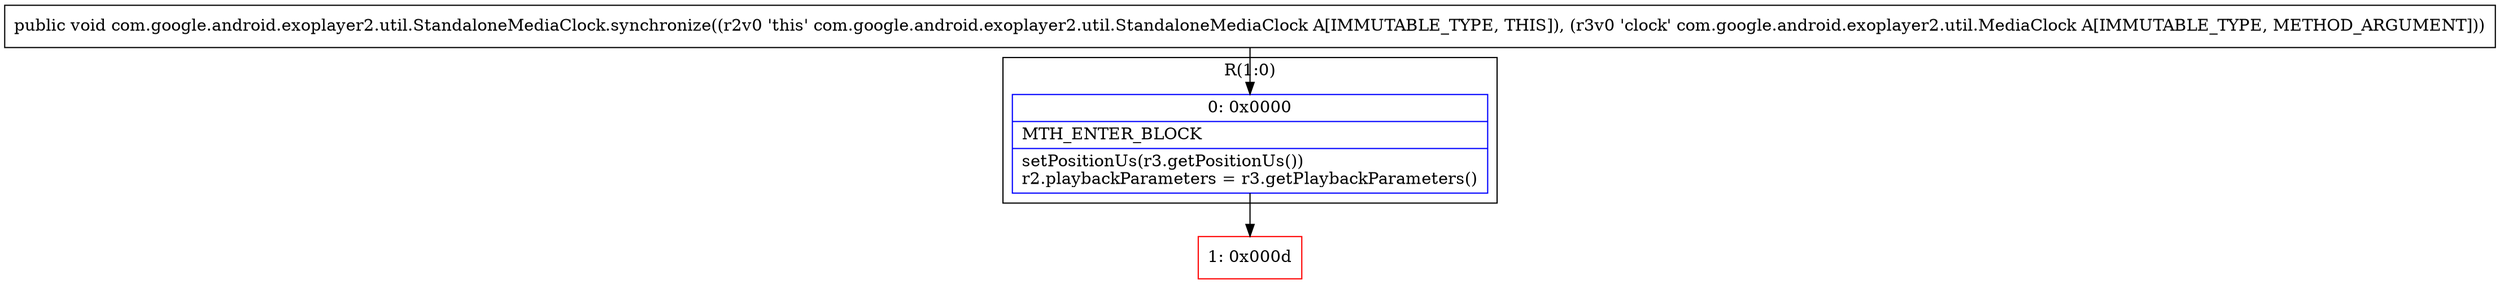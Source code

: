 digraph "CFG forcom.google.android.exoplayer2.util.StandaloneMediaClock.synchronize(Lcom\/google\/android\/exoplayer2\/util\/MediaClock;)V" {
subgraph cluster_Region_997095130 {
label = "R(1:0)";
node [shape=record,color=blue];
Node_0 [shape=record,label="{0\:\ 0x0000|MTH_ENTER_BLOCK\l|setPositionUs(r3.getPositionUs())\lr2.playbackParameters = r3.getPlaybackParameters()\l}"];
}
Node_1 [shape=record,color=red,label="{1\:\ 0x000d}"];
MethodNode[shape=record,label="{public void com.google.android.exoplayer2.util.StandaloneMediaClock.synchronize((r2v0 'this' com.google.android.exoplayer2.util.StandaloneMediaClock A[IMMUTABLE_TYPE, THIS]), (r3v0 'clock' com.google.android.exoplayer2.util.MediaClock A[IMMUTABLE_TYPE, METHOD_ARGUMENT])) }"];
MethodNode -> Node_0;
Node_0 -> Node_1;
}

